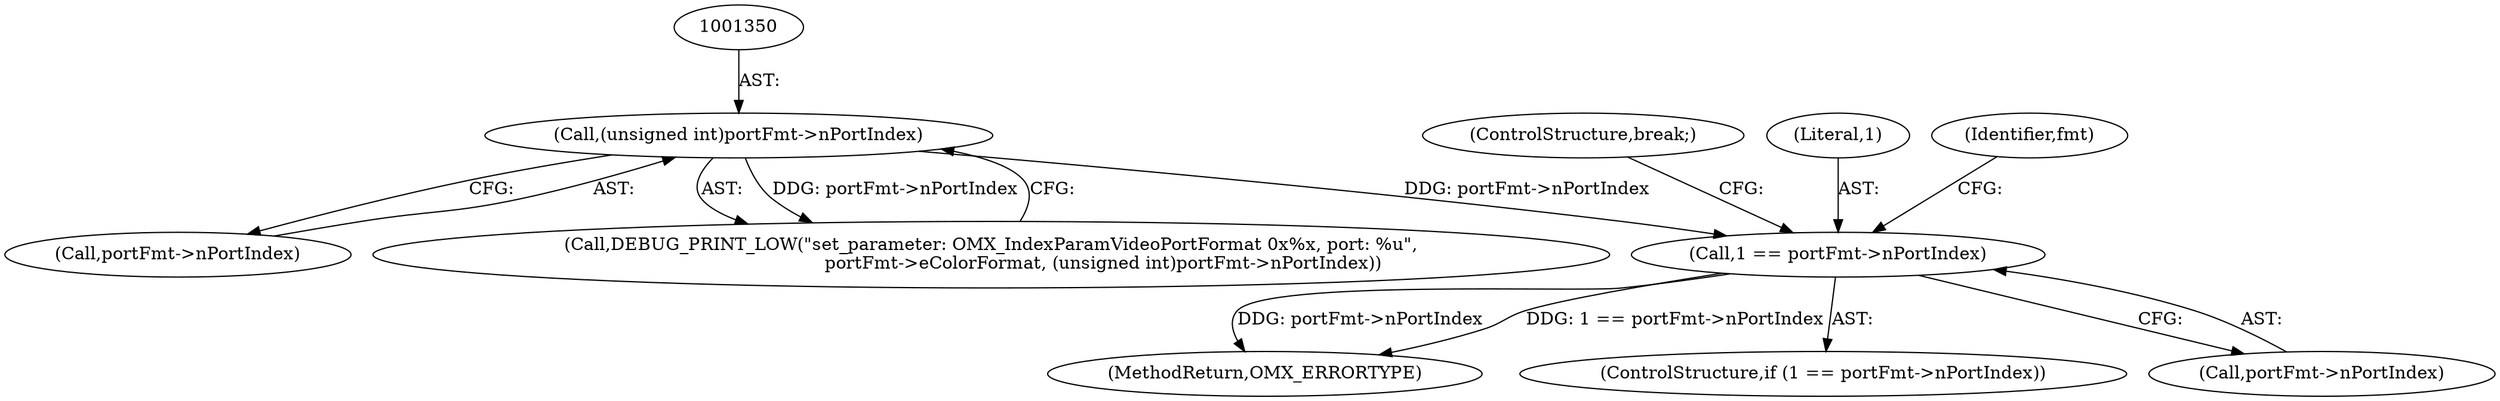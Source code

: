 digraph "0_Android_560ccdb509a7b86186fac0fce1b25bd9a3e6a6e8_2@pointer" {
"1001361" [label="(Call,1 == portFmt->nPortIndex)"];
"1001349" [label="(Call,(unsigned int)portFmt->nPortIndex)"];
"1001351" [label="(Call,portFmt->nPortIndex)"];
"1001498" [label="(ControlStructure,break;)"];
"1001344" [label="(Call,DEBUG_PRINT_LOW(\"set_parameter: OMX_IndexParamVideoPortFormat 0x%x, port: %u\",\n                                        portFmt->eColorFormat, (unsigned int)portFmt->nPortIndex))"];
"1001361" [label="(Call,1 == portFmt->nPortIndex)"];
"1003102" [label="(MethodReturn,OMX_ERRORTYPE)"];
"1001360" [label="(ControlStructure,if (1 == portFmt->nPortIndex))"];
"1001362" [label="(Literal,1)"];
"1001363" [label="(Call,portFmt->nPortIndex)"];
"1001349" [label="(Call,(unsigned int)portFmt->nPortIndex)"];
"1001369" [label="(Identifier,fmt)"];
"1001361" -> "1001360"  [label="AST: "];
"1001361" -> "1001363"  [label="CFG: "];
"1001362" -> "1001361"  [label="AST: "];
"1001363" -> "1001361"  [label="AST: "];
"1001369" -> "1001361"  [label="CFG: "];
"1001498" -> "1001361"  [label="CFG: "];
"1001361" -> "1003102"  [label="DDG: portFmt->nPortIndex"];
"1001361" -> "1003102"  [label="DDG: 1 == portFmt->nPortIndex"];
"1001349" -> "1001361"  [label="DDG: portFmt->nPortIndex"];
"1001349" -> "1001344"  [label="AST: "];
"1001349" -> "1001351"  [label="CFG: "];
"1001350" -> "1001349"  [label="AST: "];
"1001351" -> "1001349"  [label="AST: "];
"1001344" -> "1001349"  [label="CFG: "];
"1001349" -> "1001344"  [label="DDG: portFmt->nPortIndex"];
}
